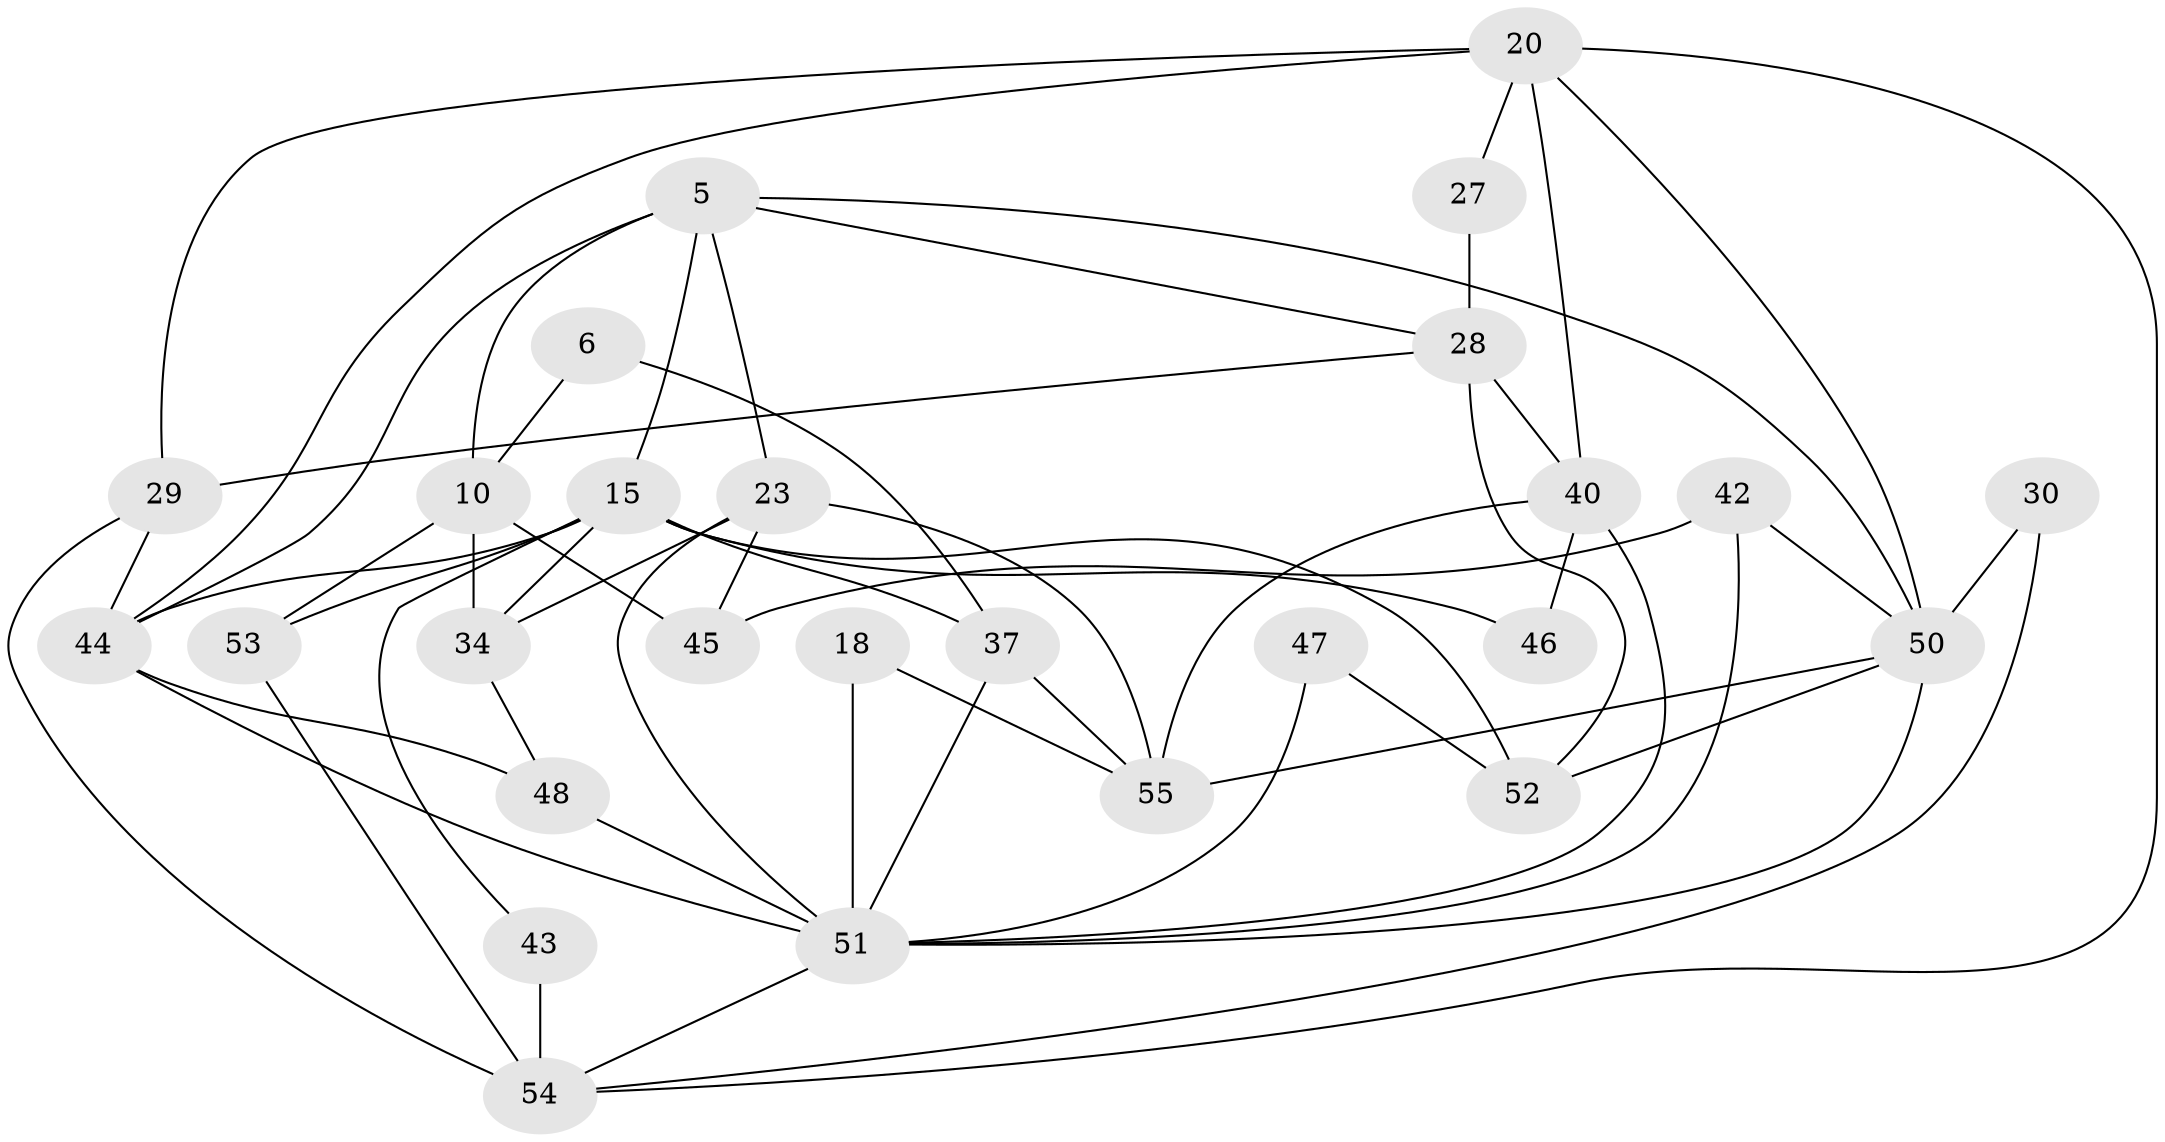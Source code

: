 // original degree distribution, {3: 0.2727272727272727, 2: 0.14545454545454545, 5: 0.2, 7: 0.03636363636363636, 6: 0.09090909090909091, 4: 0.23636363636363636, 8: 0.01818181818181818}
// Generated by graph-tools (version 1.1) at 2025/49/03/09/25 04:49:27]
// undirected, 27 vertices, 58 edges
graph export_dot {
graph [start="1"]
  node [color=gray90,style=filled];
  5;
  6;
  10 [super="+3"];
  15 [super="+14"];
  18;
  20 [super="+13+16"];
  23;
  27;
  28 [super="+17"];
  29;
  30;
  34;
  37 [super="+31"];
  40;
  42;
  43 [super="+33"];
  44 [super="+11"];
  45;
  46;
  47;
  48 [super="+24"];
  50 [super="+19+41"];
  51 [super="+22+32"];
  52 [super="+38"];
  53;
  54 [super="+25+49+36"];
  55 [super="+39"];
  5 -- 44;
  5 -- 10 [weight=2];
  5 -- 23;
  5 -- 28;
  5 -- 15;
  5 -- 50;
  6 -- 10;
  6 -- 37;
  10 -- 34;
  10 -- 53;
  10 -- 45;
  15 -- 34;
  15 -- 46 [weight=2];
  15 -- 52;
  15 -- 37 [weight=2];
  15 -- 53;
  15 -- 43 [weight=2];
  15 -- 44 [weight=2];
  18 -- 55;
  18 -- 51 [weight=2];
  20 -- 29 [weight=3];
  20 -- 40;
  20 -- 50 [weight=3];
  20 -- 27;
  20 -- 44;
  20 -- 54;
  23 -- 34;
  23 -- 45;
  23 -- 51 [weight=2];
  23 -- 55;
  27 -- 28;
  28 -- 40 [weight=2];
  28 -- 29;
  28 -- 52;
  29 -- 54;
  29 -- 44;
  30 -- 54;
  30 -- 50;
  34 -- 48;
  37 -- 55;
  37 -- 51;
  40 -- 55;
  40 -- 46;
  40 -- 51;
  42 -- 45;
  42 -- 51 [weight=2];
  42 -- 50;
  43 -- 54 [weight=3];
  44 -- 48;
  44 -- 51 [weight=2];
  47 -- 51;
  47 -- 52;
  48 -- 51 [weight=3];
  50 -- 55 [weight=2];
  50 -- 51 [weight=4];
  50 -- 52;
  51 -- 54 [weight=2];
  53 -- 54;
}

